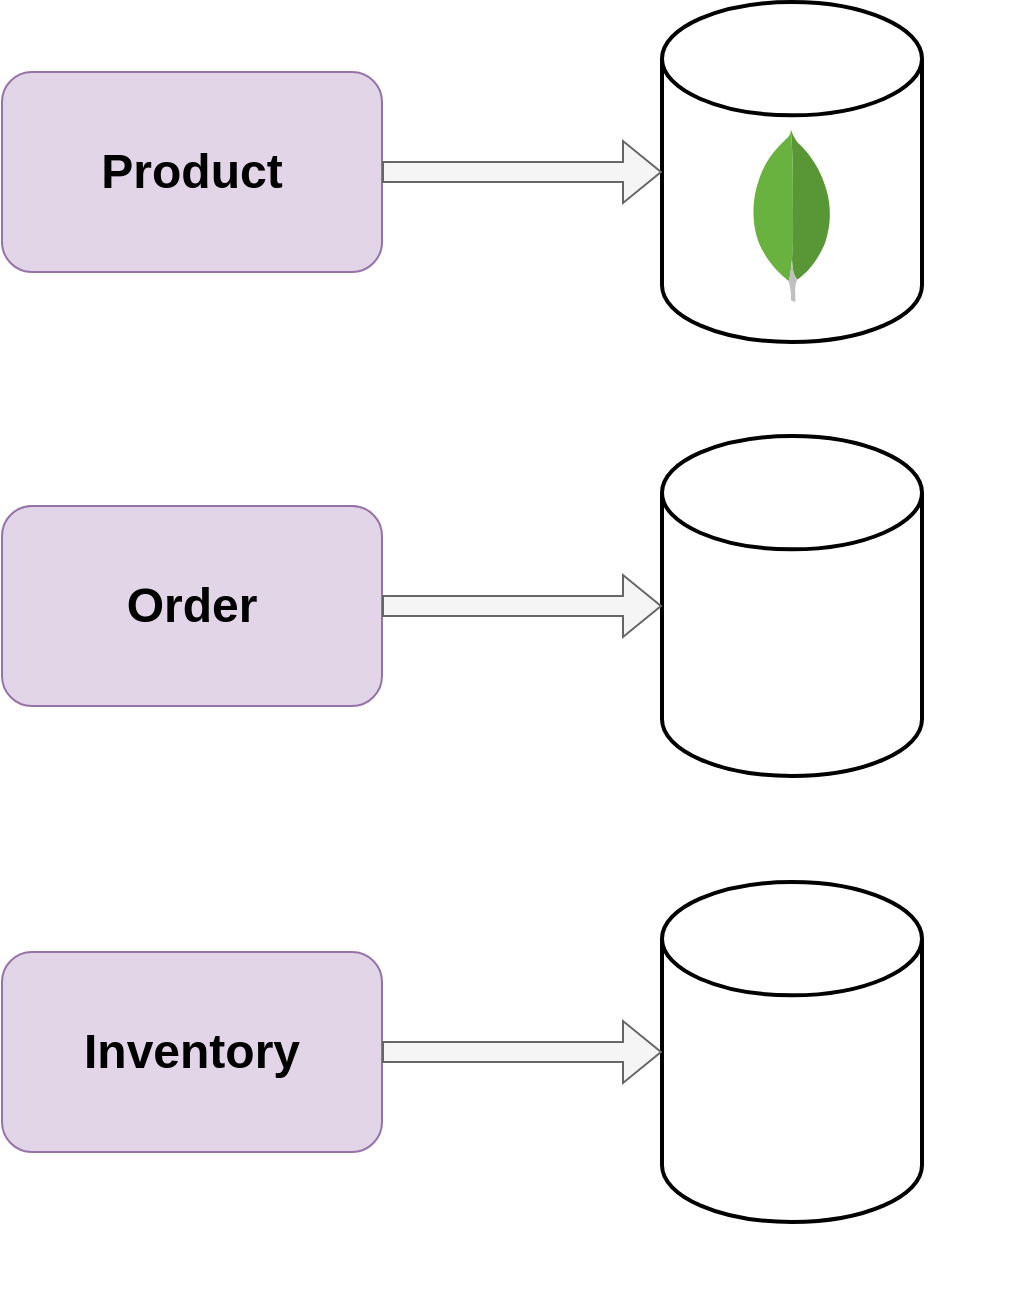<mxfile version="24.8.3">
  <diagram name="Page-1" id="mD85pDy1IY2kpk20CAVG">
    <mxGraphModel dx="1909" dy="1024" grid="1" gridSize="10" guides="1" tooltips="1" connect="1" arrows="1" fold="1" page="1" pageScale="1" pageWidth="827" pageHeight="1169" math="0" shadow="0">
      <root>
        <mxCell id="0" />
        <mxCell id="1" parent="0" />
        <mxCell id="0TYV4tV2DVRm-cyM5zOl-24" value="&lt;font style=&quot;font-size: 24px;&quot;&gt;&lt;b&gt;Product&lt;/b&gt;&lt;/font&gt;" style="rounded=1;whiteSpace=wrap;html=1;fillColor=#e1d5e7;strokeColor=#9673a6;" vertex="1" parent="1">
          <mxGeometry x="156" y="295" width="190" height="100" as="geometry" />
        </mxCell>
        <mxCell id="0TYV4tV2DVRm-cyM5zOl-25" value="" style="strokeWidth=2;html=1;shape=mxgraph.flowchart.database;whiteSpace=wrap;" vertex="1" parent="1">
          <mxGeometry x="486" y="477" width="130" height="170" as="geometry" />
        </mxCell>
        <mxCell id="0TYV4tV2DVRm-cyM5zOl-26" value="" style="shape=image;verticalLabelPosition=bottom;labelBackgroundColor=default;verticalAlign=top;aspect=fixed;imageAspect=0;image=https://cdn-icons-png.flaticon.com/512/5968/5968313.png;" vertex="1" parent="1">
          <mxGeometry x="515" y="547" width="72" height="72" as="geometry" />
        </mxCell>
        <mxCell id="0TYV4tV2DVRm-cyM5zOl-27" value="" style="strokeWidth=2;html=1;shape=mxgraph.flowchart.database;whiteSpace=wrap;" vertex="1" parent="1">
          <mxGeometry x="486" y="260" width="130" height="170" as="geometry" />
        </mxCell>
        <mxCell id="0TYV4tV2DVRm-cyM5zOl-28" value="" style="dashed=0;outlineConnect=0;html=1;align=center;labelPosition=center;verticalLabelPosition=bottom;verticalAlign=top;shape=mxgraph.weblogos.mongodb" vertex="1" parent="1">
          <mxGeometry x="530.4" y="323.8" width="41.2" height="86.2" as="geometry" />
        </mxCell>
        <mxCell id="0TYV4tV2DVRm-cyM5zOl-29" value="" style="shape=flexArrow;endArrow=classic;html=1;rounded=0;exitX=1;exitY=0.5;exitDx=0;exitDy=0;fillColor=#f5f5f5;strokeColor=#666666;" edge="1" parent="1" source="0TYV4tV2DVRm-cyM5zOl-24" target="0TYV4tV2DVRm-cyM5zOl-27">
          <mxGeometry width="50" height="50" relative="1" as="geometry">
            <mxPoint x="346" y="540" as="sourcePoint" />
            <mxPoint x="396" y="490" as="targetPoint" />
          </mxGeometry>
        </mxCell>
        <mxCell id="0TYV4tV2DVRm-cyM5zOl-30" value="&lt;font style=&quot;font-size: 24px;&quot;&gt;&lt;b&gt;Order&lt;/b&gt;&lt;/font&gt;" style="rounded=1;whiteSpace=wrap;html=1;fillColor=#e1d5e7;strokeColor=#9673a6;" vertex="1" parent="1">
          <mxGeometry x="156" y="512" width="190" height="100" as="geometry" />
        </mxCell>
        <mxCell id="0TYV4tV2DVRm-cyM5zOl-31" value="" style="shape=flexArrow;endArrow=classic;html=1;rounded=0;exitX=1;exitY=0.5;exitDx=0;exitDy=0;entryX=0;entryY=0.5;entryDx=0;entryDy=0;entryPerimeter=0;fillColor=#f5f5f5;strokeColor=#666666;" edge="1" parent="1" source="0TYV4tV2DVRm-cyM5zOl-30" target="0TYV4tV2DVRm-cyM5zOl-25">
          <mxGeometry width="50" height="50" relative="1" as="geometry">
            <mxPoint x="346" y="540" as="sourcePoint" />
            <mxPoint x="396" y="490" as="targetPoint" />
          </mxGeometry>
        </mxCell>
        <mxCell id="0TYV4tV2DVRm-cyM5zOl-32" value="" style="strokeWidth=2;html=1;shape=mxgraph.flowchart.database;whiteSpace=wrap;" vertex="1" parent="1">
          <mxGeometry x="486" y="700" width="130" height="170" as="geometry" />
        </mxCell>
        <mxCell id="0TYV4tV2DVRm-cyM5zOl-33" value="" style="shape=image;verticalLabelPosition=bottom;labelBackgroundColor=default;verticalAlign=top;aspect=fixed;imageAspect=0;image=https://cdn-icons-png.flaticon.com/512/5968/5968313.png;" vertex="1" parent="1">
          <mxGeometry x="515" y="770" width="72" height="72" as="geometry" />
        </mxCell>
        <mxCell id="0TYV4tV2DVRm-cyM5zOl-34" value="&lt;font style=&quot;font-size: 24px;&quot;&gt;&lt;b&gt;Inventory&lt;/b&gt;&lt;/font&gt;" style="rounded=1;whiteSpace=wrap;html=1;fillColor=#e1d5e7;strokeColor=#9673a6;" vertex="1" parent="1">
          <mxGeometry x="156" y="735" width="190" height="100" as="geometry" />
        </mxCell>
        <mxCell id="0TYV4tV2DVRm-cyM5zOl-35" value="" style="shape=flexArrow;endArrow=classic;html=1;rounded=0;exitX=1;exitY=0.5;exitDx=0;exitDy=0;entryX=0;entryY=0.5;entryDx=0;entryDy=0;entryPerimeter=0;fillColor=#f5f5f5;strokeColor=#666666;" edge="1" parent="1" source="0TYV4tV2DVRm-cyM5zOl-34" target="0TYV4tV2DVRm-cyM5zOl-32">
          <mxGeometry width="50" height="50" relative="1" as="geometry">
            <mxPoint x="346" y="763" as="sourcePoint" />
            <mxPoint x="396" y="713" as="targetPoint" />
          </mxGeometry>
        </mxCell>
        <mxCell id="0TYV4tV2DVRm-cyM5zOl-36" value="" style="shape=image;html=1;verticalAlign=top;verticalLabelPosition=bottom;labelBackgroundColor=#ffffff;imageAspect=0;aspect=fixed;image=https://cdn1.iconfinder.com/data/icons/unicons-line-vol-3/24/docker-128.png" vertex="1" parent="1">
          <mxGeometry x="571.6" y="370" width="100" height="100" as="geometry" />
        </mxCell>
        <mxCell id="0TYV4tV2DVRm-cyM5zOl-37" value="" style="shape=image;html=1;verticalAlign=top;verticalLabelPosition=bottom;labelBackgroundColor=#ffffff;imageAspect=0;aspect=fixed;image=https://cdn1.iconfinder.com/data/icons/unicons-line-vol-3/24/docker-128.png" vertex="1" parent="1">
          <mxGeometry x="571.6" y="585" width="100" height="100" as="geometry" />
        </mxCell>
        <mxCell id="0TYV4tV2DVRm-cyM5zOl-38" value="" style="shape=image;html=1;verticalAlign=top;verticalLabelPosition=bottom;labelBackgroundColor=#ffffff;imageAspect=0;aspect=fixed;image=https://cdn1.iconfinder.com/data/icons/unicons-line-vol-3/24/docker-128.png" vertex="1" parent="1">
          <mxGeometry x="571.6" y="810" width="100" height="100" as="geometry" />
        </mxCell>
      </root>
    </mxGraphModel>
  </diagram>
</mxfile>
